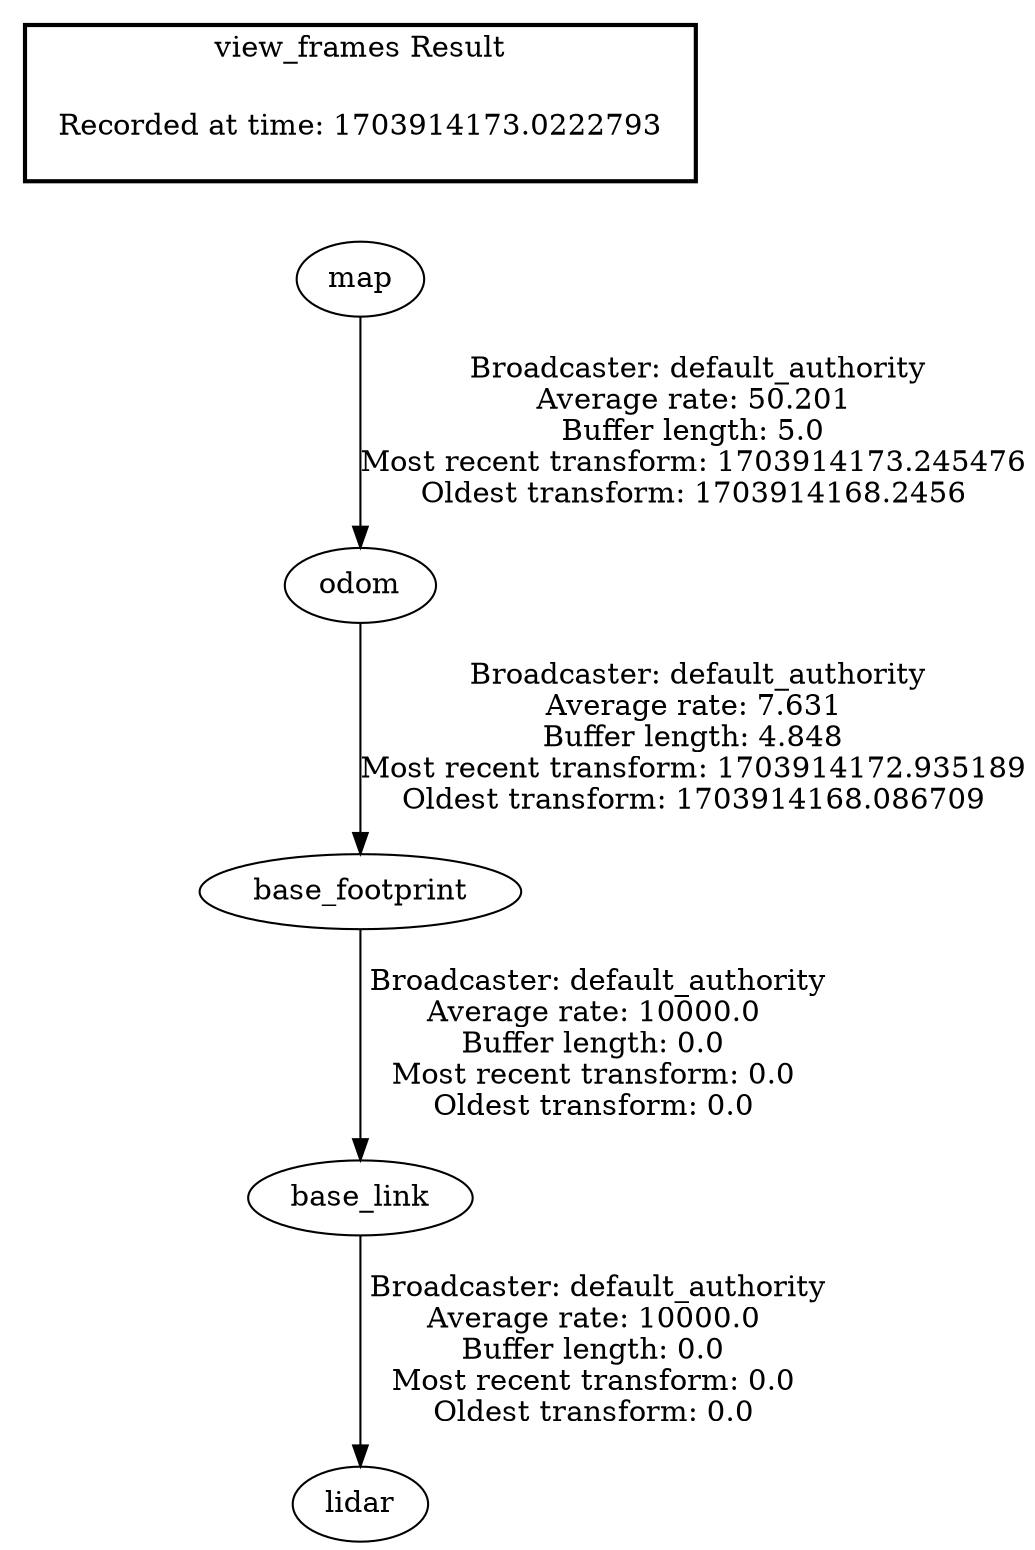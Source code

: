 digraph G {
"base_footprint" -> "base_link"[label=" Broadcaster: default_authority\nAverage rate: 10000.0\nBuffer length: 0.0\nMost recent transform: 0.0\nOldest transform: 0.0\n"];
"odom" -> "base_footprint"[label=" Broadcaster: default_authority\nAverage rate: 7.631\nBuffer length: 4.848\nMost recent transform: 1703914172.935189\nOldest transform: 1703914168.086709\n"];
"base_link" -> "lidar"[label=" Broadcaster: default_authority\nAverage rate: 10000.0\nBuffer length: 0.0\nMost recent transform: 0.0\nOldest transform: 0.0\n"];
"map" -> "odom"[label=" Broadcaster: default_authority\nAverage rate: 50.201\nBuffer length: 5.0\nMost recent transform: 1703914173.245476\nOldest transform: 1703914168.2456\n"];
edge [style=invis];
 subgraph cluster_legend { style=bold; color=black; label ="view_frames Result";
"Recorded at time: 1703914173.0222793"[ shape=plaintext ] ;
}->"map";
}